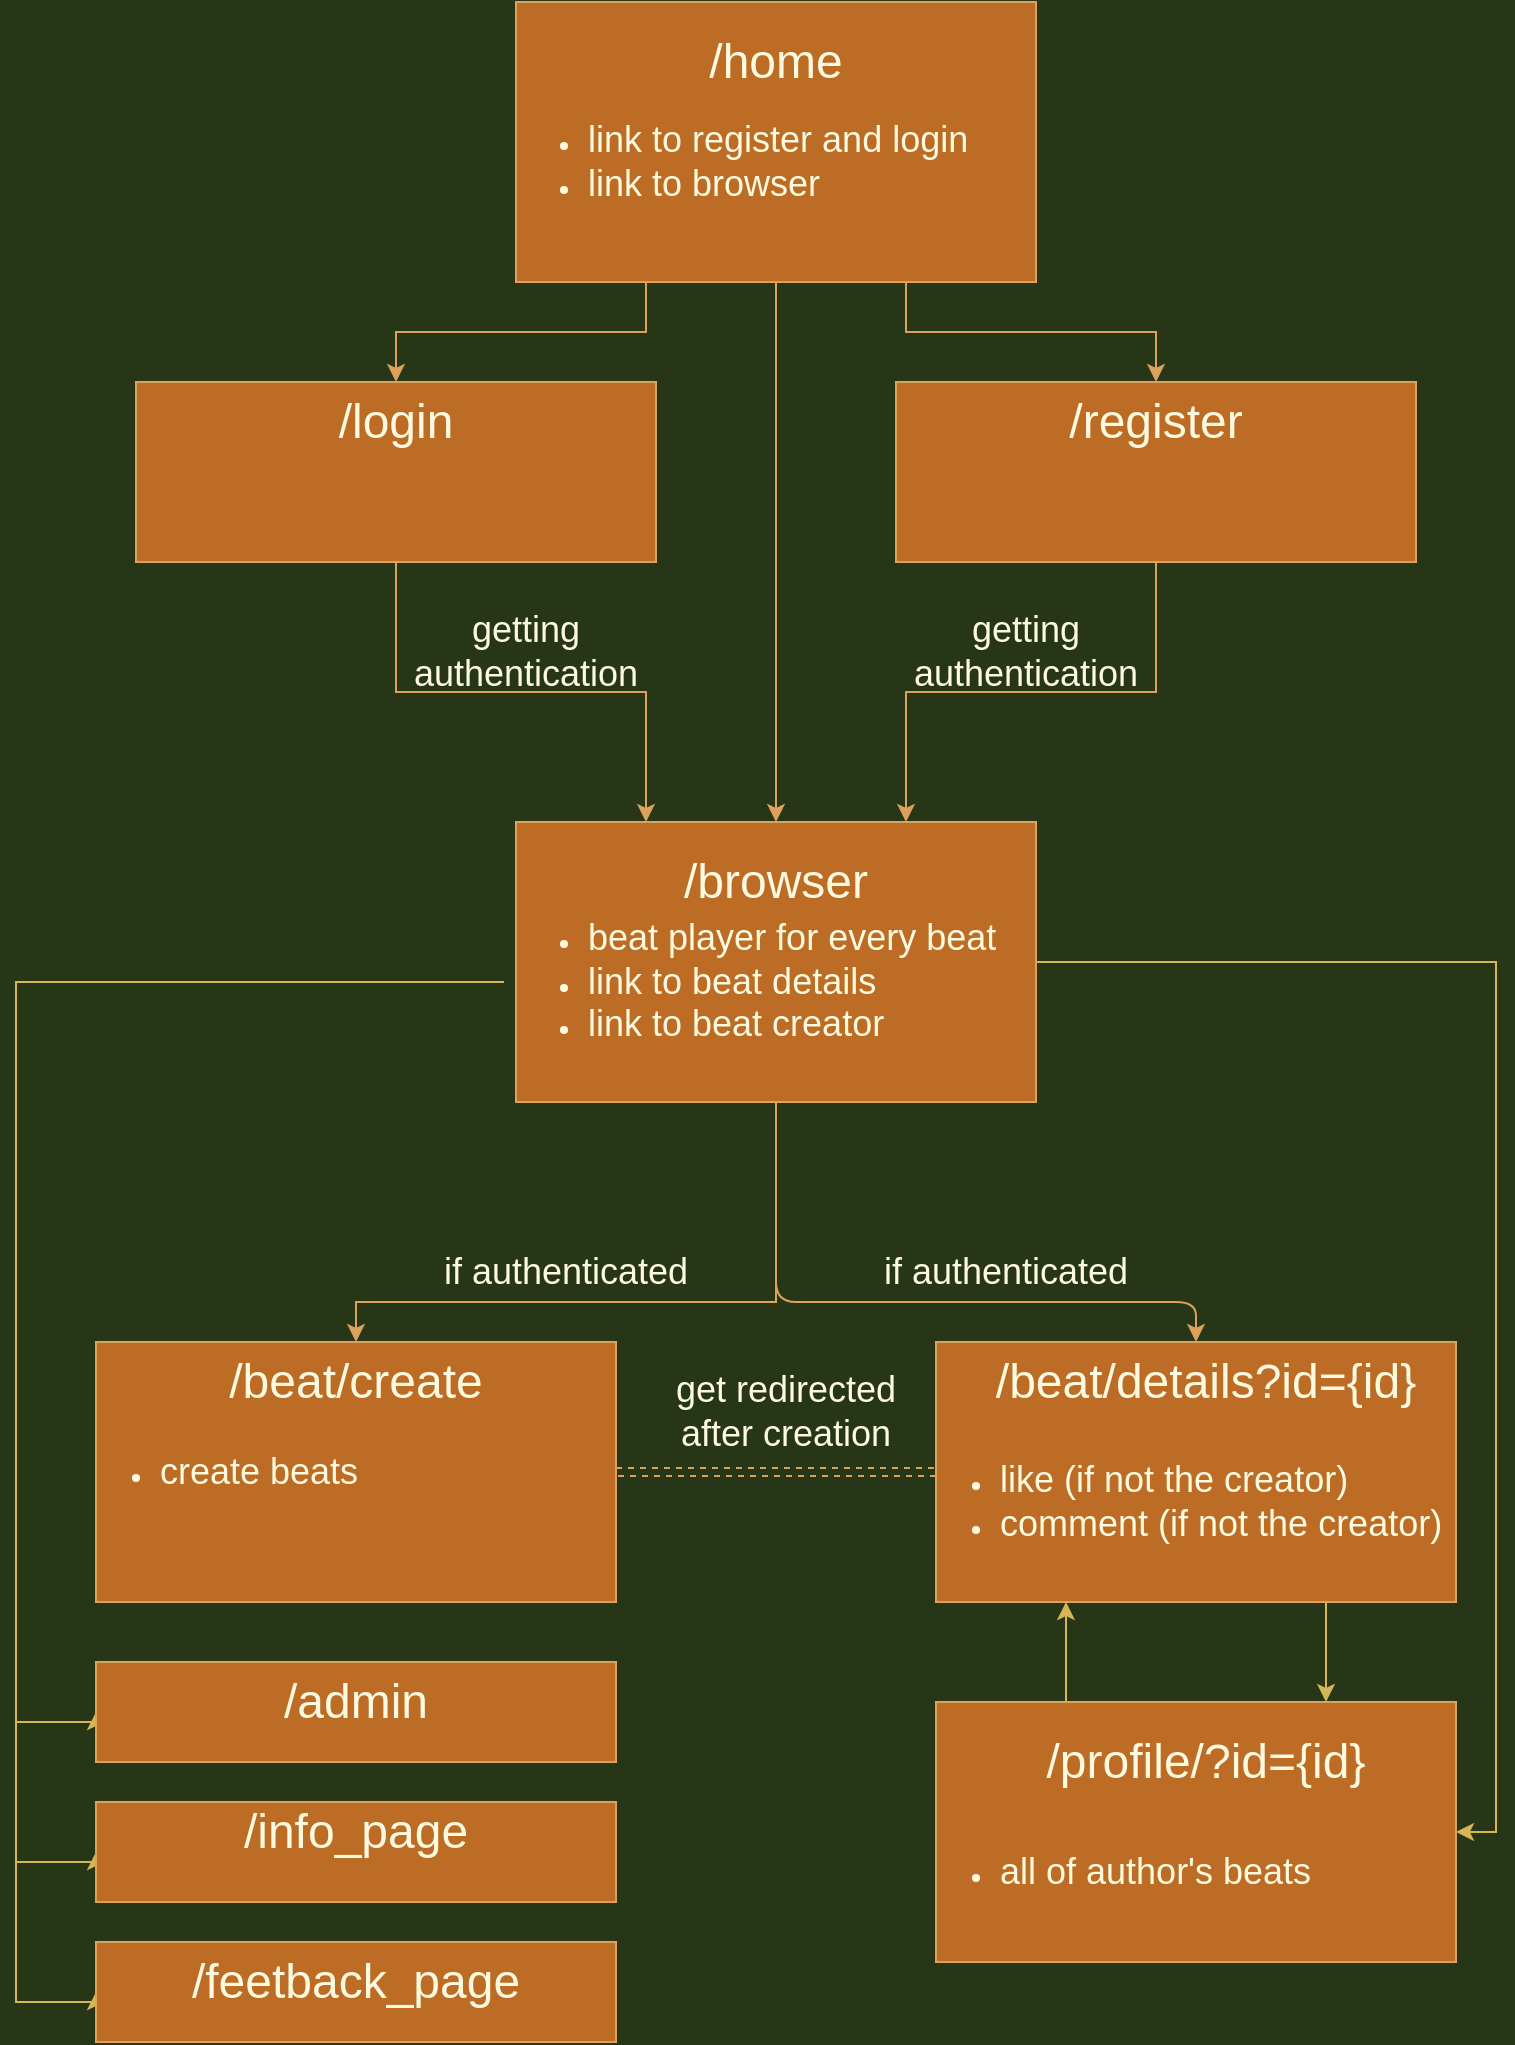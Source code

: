 <mxfile version="14.8.0" type="device"><diagram id="YwDEE6PyAs-U-b_k2LOj" name="Page-1"><mxGraphModel dx="1422" dy="762" grid="1" gridSize="10" guides="1" tooltips="1" connect="1" arrows="1" fold="1" page="1" pageScale="1" pageWidth="827" pageHeight="1169" background="#283618" math="0" shadow="0"><root><mxCell id="0"/><mxCell id="1" parent="0"/><mxCell id="JzQqO0Sban2qMvdZ2eCE-22" style="edgeStyle=orthogonalEdgeStyle;rounded=0;orthogonalLoop=1;jettySize=auto;html=1;exitX=0.5;exitY=1;exitDx=0;exitDy=0;entryX=0.25;entryY=0;entryDx=0;entryDy=0;labelBackgroundColor=#283618;strokeColor=#DDA15E;fontColor=#FEFAE0;" parent="1" source="JzQqO0Sban2qMvdZ2eCE-2" target="JzQqO0Sban2qMvdZ2eCE-11" edge="1"><mxGeometry relative="1" as="geometry"><mxPoint x="230" y="440" as="targetPoint"/></mxGeometry></mxCell><mxCell id="JzQqO0Sban2qMvdZ2eCE-2" value="" style="rounded=0;whiteSpace=wrap;html=1;fillColor=#BC6C25;strokeColor=#DDA15E;fontColor=#FEFAE0;" parent="1" vertex="1"><mxGeometry x="100" y="270" width="260" height="90" as="geometry"/></mxCell><mxCell id="JzQqO0Sban2qMvdZ2eCE-24" style="edgeStyle=orthogonalEdgeStyle;rounded=0;orthogonalLoop=1;jettySize=auto;html=1;entryX=0.75;entryY=0;entryDx=0;entryDy=0;labelBackgroundColor=#283618;strokeColor=#DDA15E;fontColor=#FEFAE0;" parent="1" source="JzQqO0Sban2qMvdZ2eCE-3" target="JzQqO0Sban2qMvdZ2eCE-11" edge="1"><mxGeometry relative="1" as="geometry"/></mxCell><mxCell id="JzQqO0Sban2qMvdZ2eCE-3" value="" style="rounded=0;whiteSpace=wrap;html=1;fillColor=#BC6C25;strokeColor=#DDA15E;fontColor=#FEFAE0;" parent="1" vertex="1"><mxGeometry x="480" y="270" width="260" height="90" as="geometry"/></mxCell><mxCell id="JzQqO0Sban2qMvdZ2eCE-15" style="edgeStyle=orthogonalEdgeStyle;rounded=0;orthogonalLoop=1;jettySize=auto;html=1;exitX=0.25;exitY=1;exitDx=0;exitDy=0;entryX=0.5;entryY=0;entryDx=0;entryDy=0;labelBackgroundColor=#283618;strokeColor=#DDA15E;fontColor=#FEFAE0;" parent="1" source="JzQqO0Sban2qMvdZ2eCE-7" target="JzQqO0Sban2qMvdZ2eCE-2" edge="1"><mxGeometry relative="1" as="geometry"/></mxCell><mxCell id="JzQqO0Sban2qMvdZ2eCE-16" style="edgeStyle=orthogonalEdgeStyle;rounded=0;orthogonalLoop=1;jettySize=auto;html=1;exitX=0.75;exitY=1;exitDx=0;exitDy=0;entryX=0.5;entryY=0;entryDx=0;entryDy=0;labelBackgroundColor=#283618;strokeColor=#DDA15E;fontColor=#FEFAE0;" parent="1" source="JzQqO0Sban2qMvdZ2eCE-7" target="JzQqO0Sban2qMvdZ2eCE-3" edge="1"><mxGeometry relative="1" as="geometry"/></mxCell><mxCell id="JzQqO0Sban2qMvdZ2eCE-21" style="edgeStyle=orthogonalEdgeStyle;rounded=0;orthogonalLoop=1;jettySize=auto;html=1;exitX=0.5;exitY=1;exitDx=0;exitDy=0;entryX=0.5;entryY=0;entryDx=0;entryDy=0;labelBackgroundColor=#283618;strokeColor=#DDA15E;fontColor=#FEFAE0;" parent="1" source="JzQqO0Sban2qMvdZ2eCE-7" target="JzQqO0Sban2qMvdZ2eCE-11" edge="1"><mxGeometry relative="1" as="geometry"/></mxCell><mxCell id="JzQqO0Sban2qMvdZ2eCE-7" value="" style="rounded=0;whiteSpace=wrap;html=1;fillColor=#BC6C25;strokeColor=#DDA15E;fontColor=#FEFAE0;" parent="1" vertex="1"><mxGeometry x="290" y="80" width="260" height="140" as="geometry"/></mxCell><mxCell id="JzQqO0Sban2qMvdZ2eCE-8" value="&lt;font style=&quot;font-size: 24px&quot;&gt;/home&lt;/font&gt;" style="text;html=1;strokeColor=none;fillColor=none;align=center;verticalAlign=middle;whiteSpace=wrap;rounded=0;fontColor=#FEFAE0;" parent="1" vertex="1"><mxGeometry x="400" y="100" width="40" height="20" as="geometry"/></mxCell><mxCell id="JzQqO0Sban2qMvdZ2eCE-9" value="&lt;font style=&quot;font-size: 24px&quot;&gt;/login&lt;/font&gt;" style="text;html=1;strokeColor=none;fillColor=none;align=center;verticalAlign=middle;whiteSpace=wrap;rounded=0;fontColor=#FEFAE0;" parent="1" vertex="1"><mxGeometry x="210" y="280" width="40" height="20" as="geometry"/></mxCell><mxCell id="JzQqO0Sban2qMvdZ2eCE-10" value="&lt;span style=&quot;font-size: 24px&quot;&gt;/register&lt;/span&gt;" style="text;html=1;strokeColor=none;fillColor=none;align=center;verticalAlign=middle;whiteSpace=wrap;rounded=0;fontColor=#FEFAE0;" parent="1" vertex="1"><mxGeometry x="590" y="280" width="40" height="20" as="geometry"/></mxCell><mxCell id="JzQqO0Sban2qMvdZ2eCE-37" style="edgeStyle=orthogonalEdgeStyle;curved=0;rounded=1;sketch=0;orthogonalLoop=1;jettySize=auto;html=1;entryX=0.5;entryY=0;entryDx=0;entryDy=0;fontColor=#FEFAE0;strokeColor=#DDA15E;fillColor=#BC6C25;" parent="1" source="JzQqO0Sban2qMvdZ2eCE-11" target="JzQqO0Sban2qMvdZ2eCE-36" edge="1"><mxGeometry relative="1" as="geometry"><Array as="points"><mxPoint x="420" y="730"/><mxPoint x="630" y="730"/></Array></mxGeometry></mxCell><mxCell id="M6D80F6zlypA8iVl1zNP-8" style="edgeStyle=orthogonalEdgeStyle;rounded=0;orthogonalLoop=1;jettySize=auto;html=1;exitX=1;exitY=0.5;exitDx=0;exitDy=0;entryX=1;entryY=0.5;entryDx=0;entryDy=0;fillColor=#fff2cc;strokeColor=#d6b656;" edge="1" parent="1" source="JzQqO0Sban2qMvdZ2eCE-11" target="M6D80F6zlypA8iVl1zNP-5"><mxGeometry relative="1" as="geometry"/></mxCell><mxCell id="JzQqO0Sban2qMvdZ2eCE-11" value="" style="rounded=0;whiteSpace=wrap;html=1;fillColor=#BC6C25;strokeColor=#DDA15E;fontColor=#FEFAE0;" parent="1" vertex="1"><mxGeometry x="290" y="490" width="260" height="140" as="geometry"/></mxCell><mxCell id="JzQqO0Sban2qMvdZ2eCE-12" value="&lt;font style=&quot;font-size: 24px&quot;&gt;/browser&lt;br&gt;&lt;/font&gt;" style="text;html=1;strokeColor=none;fillColor=none;align=center;verticalAlign=middle;whiteSpace=wrap;rounded=0;fontColor=#FEFAE0;" parent="1" vertex="1"><mxGeometry x="400" y="510" width="40" height="20" as="geometry"/></mxCell><mxCell id="JzQqO0Sban2qMvdZ2eCE-13" value="" style="rounded=0;whiteSpace=wrap;html=1;fillColor=#BC6C25;strokeColor=#DDA15E;fontColor=#FEFAE0;" parent="1" vertex="1"><mxGeometry x="80" y="750" width="260" height="130" as="geometry"/></mxCell><mxCell id="JzQqO0Sban2qMvdZ2eCE-25" value="&lt;font style=&quot;font-size: 18px;&quot;&gt;getting authentication&lt;/font&gt;" style="text;html=1;strokeColor=none;fillColor=none;align=center;verticalAlign=middle;whiteSpace=wrap;rounded=0;fontColor=#FEFAE0;fontSize=18;" parent="1" vertex="1"><mxGeometry x="230" y="390" width="130" height="30" as="geometry"/></mxCell><mxCell id="JzQqO0Sban2qMvdZ2eCE-28" value="&lt;font style=&quot;font-size: 18px;&quot;&gt;getting authentication&lt;/font&gt;" style="text;html=1;strokeColor=none;fillColor=none;align=center;verticalAlign=middle;whiteSpace=wrap;rounded=0;fontColor=#FEFAE0;fontSize=18;" parent="1" vertex="1"><mxGeometry x="480" y="390" width="130" height="30" as="geometry"/></mxCell><mxCell id="JzQqO0Sban2qMvdZ2eCE-34" style="edgeStyle=orthogonalEdgeStyle;rounded=0;orthogonalLoop=1;jettySize=auto;html=1;entryX=0.5;entryY=0;entryDx=0;entryDy=0;exitX=0.5;exitY=1;exitDx=0;exitDy=0;labelBackgroundColor=#283618;strokeColor=#DDA15E;fontColor=#FEFAE0;" parent="1" source="JzQqO0Sban2qMvdZ2eCE-11" target="JzQqO0Sban2qMvdZ2eCE-13" edge="1"><mxGeometry relative="1" as="geometry"><mxPoint x="420" y="690" as="sourcePoint"/><Array as="points"><mxPoint x="420" y="730"/><mxPoint x="210" y="730"/></Array></mxGeometry></mxCell><mxCell id="M6D80F6zlypA8iVl1zNP-7" style="edgeStyle=orthogonalEdgeStyle;rounded=0;orthogonalLoop=1;jettySize=auto;html=1;entryX=0;entryY=0.5;entryDx=0;entryDy=0;fillColor=#fff2cc;strokeColor=#d6b656;" edge="1" parent="1" source="JzQqO0Sban2qMvdZ2eCE-29" target="M6D80F6zlypA8iVl1zNP-1"><mxGeometry relative="1" as="geometry"><Array as="points"><mxPoint x="40" y="570"/><mxPoint x="40" y="940"/><mxPoint x="80" y="940"/></Array></mxGeometry></mxCell><mxCell id="M6D80F6zlypA8iVl1zNP-21" style="edgeStyle=orthogonalEdgeStyle;rounded=0;orthogonalLoop=1;jettySize=auto;html=1;entryX=0;entryY=0.5;entryDx=0;entryDy=0;fillColor=#fff2cc;strokeColor=#d6b656;" edge="1" parent="1" source="JzQqO0Sban2qMvdZ2eCE-29" target="M6D80F6zlypA8iVl1zNP-20"><mxGeometry relative="1" as="geometry"><Array as="points"><mxPoint x="40" y="570"/><mxPoint x="40" y="1010"/><mxPoint x="80" y="1010"/></Array></mxGeometry></mxCell><mxCell id="M6D80F6zlypA8iVl1zNP-23" style="edgeStyle=orthogonalEdgeStyle;rounded=0;orthogonalLoop=1;jettySize=auto;html=1;entryX=0;entryY=0.5;entryDx=0;entryDy=0;fillColor=#fff2cc;strokeColor=#d6b656;" edge="1" parent="1" source="JzQqO0Sban2qMvdZ2eCE-29" target="M6D80F6zlypA8iVl1zNP-22"><mxGeometry relative="1" as="geometry"><Array as="points"><mxPoint x="40" y="570"/><mxPoint x="40" y="1080"/><mxPoint x="80" y="1080"/></Array></mxGeometry></mxCell><mxCell id="JzQqO0Sban2qMvdZ2eCE-29" value="&lt;ul&gt;&lt;li&gt;&lt;font style=&quot;font-size: 18px&quot;&gt;beat player for every beat&lt;/font&gt;&lt;/li&gt;&lt;li&gt;&lt;font style=&quot;font-size: 18px&quot;&gt;link to beat details&lt;/font&gt;&lt;/li&gt;&lt;li&gt;&lt;font style=&quot;font-size: 18px&quot;&gt;link to beat creator&lt;/font&gt;&lt;/li&gt;&lt;/ul&gt;" style="text;html=1;align=left;verticalAlign=middle;resizable=0;points=[];autosize=1;strokeColor=none;fontColor=#FEFAE0;" parent="1" vertex="1"><mxGeometry x="284" y="530" width="260" height="80" as="geometry"/></mxCell><mxCell id="JzQqO0Sban2qMvdZ2eCE-30" value="&lt;ul&gt;&lt;li&gt;&lt;font style=&quot;font-size: 18px&quot;&gt;link to register and login&amp;nbsp;&lt;/font&gt;&lt;/li&gt;&lt;li&gt;&lt;font style=&quot;font-size: 18px&quot;&gt;link to browser&lt;/font&gt;&lt;/li&gt;&lt;/ul&gt;" style="text;html=1;align=left;verticalAlign=middle;resizable=0;points=[];autosize=1;strokeColor=none;fontColor=#FEFAE0;" parent="1" vertex="1"><mxGeometry x="284" y="130" width="250" height="60" as="geometry"/></mxCell><mxCell id="JzQqO0Sban2qMvdZ2eCE-31" value="&lt;font style=&quot;font-size: 24px&quot;&gt;/beat/create&lt;br&gt;&lt;/font&gt;" style="text;html=1;strokeColor=none;fillColor=none;align=center;verticalAlign=middle;whiteSpace=wrap;rounded=0;fontColor=#FEFAE0;" parent="1" vertex="1"><mxGeometry x="190" y="760" width="40" height="20" as="geometry"/></mxCell><mxCell id="JzQqO0Sban2qMvdZ2eCE-35" value="&lt;font style=&quot;font-size: 18px;&quot;&gt;if authenticated&lt;br style=&quot;font-size: 18px;&quot;&gt;&lt;/font&gt;" style="text;html=1;strokeColor=none;fillColor=none;align=center;verticalAlign=middle;whiteSpace=wrap;rounded=0;fontColor=#FEFAE0;fontSize=18;" parent="1" vertex="1"><mxGeometry x="250" y="700" width="130" height="30" as="geometry"/></mxCell><mxCell id="M6D80F6zlypA8iVl1zNP-13" style="edgeStyle=orthogonalEdgeStyle;rounded=0;orthogonalLoop=1;jettySize=auto;html=1;exitX=0.75;exitY=1;exitDx=0;exitDy=0;entryX=0.75;entryY=0;entryDx=0;entryDy=0;fillColor=#fff2cc;strokeColor=#d6b656;" edge="1" parent="1" source="JzQqO0Sban2qMvdZ2eCE-36" target="M6D80F6zlypA8iVl1zNP-5"><mxGeometry relative="1" as="geometry"/></mxCell><mxCell id="JzQqO0Sban2qMvdZ2eCE-36" value="" style="rounded=0;whiteSpace=wrap;html=1;fillColor=#BC6C25;strokeColor=#DDA15E;fontColor=#FEFAE0;" parent="1" vertex="1"><mxGeometry x="500" y="750" width="260" height="130" as="geometry"/></mxCell><mxCell id="JzQqO0Sban2qMvdZ2eCE-39" value="&lt;font style=&quot;font-size: 24px&quot;&gt;/beat/details?id={id}&lt;br&gt;&lt;/font&gt;" style="text;html=1;strokeColor=none;fillColor=none;align=center;verticalAlign=middle;whiteSpace=wrap;rounded=0;fontColor=#FEFAE0;" parent="1" vertex="1"><mxGeometry x="490" y="760" width="290" height="20" as="geometry"/></mxCell><mxCell id="JzQqO0Sban2qMvdZ2eCE-40" value="&lt;ul&gt;&lt;li&gt;&lt;span style=&quot;font-size: 18px&quot;&gt;like (if not the creator)&lt;/span&gt;&lt;/li&gt;&lt;li&gt;&lt;span style=&quot;font-size: 18px&quot;&gt;comment (if not the creator)&lt;/span&gt;&lt;/li&gt;&lt;/ul&gt;" style="text;html=1;align=left;verticalAlign=middle;resizable=0;points=[];autosize=1;strokeColor=none;fontColor=#FEFAE0;" parent="1" vertex="1"><mxGeometry x="490" y="800" width="280" height="60" as="geometry"/></mxCell><mxCell id="JzQqO0Sban2qMvdZ2eCE-41" value="&lt;font style=&quot;font-size: 18px;&quot;&gt;if authenticated&lt;br style=&quot;font-size: 18px;&quot;&gt;&lt;/font&gt;" style="text;html=1;strokeColor=none;fillColor=none;align=center;verticalAlign=middle;whiteSpace=wrap;rounded=0;fontColor=#FEFAE0;fontSize=18;" parent="1" vertex="1"><mxGeometry x="470" y="700" width="130" height="30" as="geometry"/></mxCell><mxCell id="JzQqO0Sban2qMvdZ2eCE-45" style="edgeStyle=orthogonalEdgeStyle;shape=link;curved=0;rounded=1;sketch=0;orthogonalLoop=1;jettySize=auto;html=1;fontSize=18;fontColor=#FEFAE0;strokeColor=#DDA15E;fillColor=#BC6C25;exitX=1;exitY=0.5;exitDx=0;exitDy=0;dashed=1;entryX=0;entryY=0.5;entryDx=0;entryDy=0;" parent="1" source="JzQqO0Sban2qMvdZ2eCE-13" target="JzQqO0Sban2qMvdZ2eCE-36" edge="1"><mxGeometry relative="1" as="geometry"><mxPoint x="470" y="815" as="targetPoint"/><mxPoint x="60" y="815" as="sourcePoint"/><Array as="points"><mxPoint x="470" y="815"/><mxPoint x="470" y="815"/></Array></mxGeometry></mxCell><mxCell id="JzQqO0Sban2qMvdZ2eCE-42" value="&lt;ul&gt;&lt;li&gt;&lt;span style=&quot;font-size: 18px&quot;&gt;create beats&lt;/span&gt;&lt;/li&gt;&lt;/ul&gt;" style="text;html=1;align=left;verticalAlign=middle;resizable=0;points=[];autosize=1;strokeColor=none;fontColor=#FEFAE0;" parent="1" vertex="1"><mxGeometry x="70" y="790" width="150" height="50" as="geometry"/></mxCell><mxCell id="JzQqO0Sban2qMvdZ2eCE-43" style="edgeStyle=orthogonalEdgeStyle;shape=link;curved=0;rounded=1;sketch=0;orthogonalLoop=1;jettySize=auto;html=1;exitX=0.5;exitY=1;exitDx=0;exitDy=0;fontColor=#FEFAE0;strokeColor=#DDA15E;fillColor=#BC6C25;" parent="1" source="JzQqO0Sban2qMvdZ2eCE-3" target="JzQqO0Sban2qMvdZ2eCE-3" edge="1"><mxGeometry relative="1" as="geometry"/></mxCell><mxCell id="JzQqO0Sban2qMvdZ2eCE-48" value="&lt;font style=&quot;font-size: 18px&quot;&gt;get redirected after creation&lt;br style=&quot;font-size: 18px&quot;&gt;&lt;/font&gt;" style="text;html=1;strokeColor=none;fillColor=none;align=center;verticalAlign=middle;whiteSpace=wrap;rounded=0;fontColor=#FEFAE0;fontSize=18;" parent="1" vertex="1"><mxGeometry x="360" y="770" width="130" height="30" as="geometry"/></mxCell><mxCell id="M6D80F6zlypA8iVl1zNP-1" value="" style="rounded=0;whiteSpace=wrap;html=1;fillColor=#BC6C25;strokeColor=#DDA15E;fontColor=#FEFAE0;" vertex="1" parent="1"><mxGeometry x="80" y="910" width="260" height="50" as="geometry"/></mxCell><mxCell id="M6D80F6zlypA8iVl1zNP-2" value="&lt;font style=&quot;font-size: 24px&quot;&gt;/admin&lt;br&gt;&lt;/font&gt;" style="text;html=1;strokeColor=none;fillColor=none;align=center;verticalAlign=middle;whiteSpace=wrap;rounded=0;fontColor=#FEFAE0;" vertex="1" parent="1"><mxGeometry x="190" y="920" width="40" height="20" as="geometry"/></mxCell><mxCell id="M6D80F6zlypA8iVl1zNP-12" style="edgeStyle=orthogonalEdgeStyle;rounded=0;orthogonalLoop=1;jettySize=auto;html=1;exitX=0.25;exitY=0;exitDx=0;exitDy=0;entryX=0.25;entryY=1;entryDx=0;entryDy=0;fillColor=#fff2cc;strokeColor=#d6b656;" edge="1" parent="1" source="M6D80F6zlypA8iVl1zNP-5" target="JzQqO0Sban2qMvdZ2eCE-36"><mxGeometry relative="1" as="geometry"/></mxCell><mxCell id="M6D80F6zlypA8iVl1zNP-5" value="" style="rounded=0;whiteSpace=wrap;html=1;fillColor=#BC6C25;strokeColor=#DDA15E;fontColor=#FEFAE0;" vertex="1" parent="1"><mxGeometry x="500" y="930" width="260" height="130" as="geometry"/></mxCell><mxCell id="M6D80F6zlypA8iVl1zNP-6" value="&lt;font style=&quot;font-size: 24px&quot;&gt;/profile/?id={id}&lt;br&gt;&lt;/font&gt;" style="text;html=1;strokeColor=none;fillColor=none;align=center;verticalAlign=middle;whiteSpace=wrap;rounded=0;fontColor=#FEFAE0;" vertex="1" parent="1"><mxGeometry x="490" y="950" width="290" height="20" as="geometry"/></mxCell><mxCell id="M6D80F6zlypA8iVl1zNP-14" value="&lt;ul&gt;&lt;li&gt;&lt;span style=&quot;font-size: 18px&quot;&gt;all of author's beats&lt;/span&gt;&lt;/li&gt;&lt;/ul&gt;" style="text;html=1;align=left;verticalAlign=middle;resizable=0;points=[];autosize=1;strokeColor=none;fontColor=#FEFAE0;" vertex="1" parent="1"><mxGeometry x="490" y="990" width="210" height="50" as="geometry"/></mxCell><mxCell id="M6D80F6zlypA8iVl1zNP-20" value="" style="rounded=0;whiteSpace=wrap;html=1;fillColor=#BC6C25;strokeColor=#DDA15E;fontColor=#FEFAE0;" vertex="1" parent="1"><mxGeometry x="80" y="980" width="260" height="50" as="geometry"/></mxCell><mxCell id="M6D80F6zlypA8iVl1zNP-22" value="" style="rounded=0;whiteSpace=wrap;html=1;fillColor=#BC6C25;strokeColor=#DDA15E;fontColor=#FEFAE0;" vertex="1" parent="1"><mxGeometry x="80" y="1050" width="260" height="50" as="geometry"/></mxCell><mxCell id="M6D80F6zlypA8iVl1zNP-24" value="&lt;font style=&quot;font-size: 24px&quot;&gt;/info_page&lt;br&gt;&lt;/font&gt;" style="text;html=1;strokeColor=none;fillColor=none;align=center;verticalAlign=middle;whiteSpace=wrap;rounded=0;fontColor=#FEFAE0;" vertex="1" parent="1"><mxGeometry x="190" y="985" width="40" height="20" as="geometry"/></mxCell><mxCell id="M6D80F6zlypA8iVl1zNP-25" value="&lt;font style=&quot;font-size: 24px&quot;&gt;/feetback_page&lt;br&gt;&lt;/font&gt;" style="text;html=1;strokeColor=none;fillColor=none;align=center;verticalAlign=middle;whiteSpace=wrap;rounded=0;fontColor=#FEFAE0;" vertex="1" parent="1"><mxGeometry x="190" y="1060" width="40" height="20" as="geometry"/></mxCell></root></mxGraphModel></diagram></mxfile>
